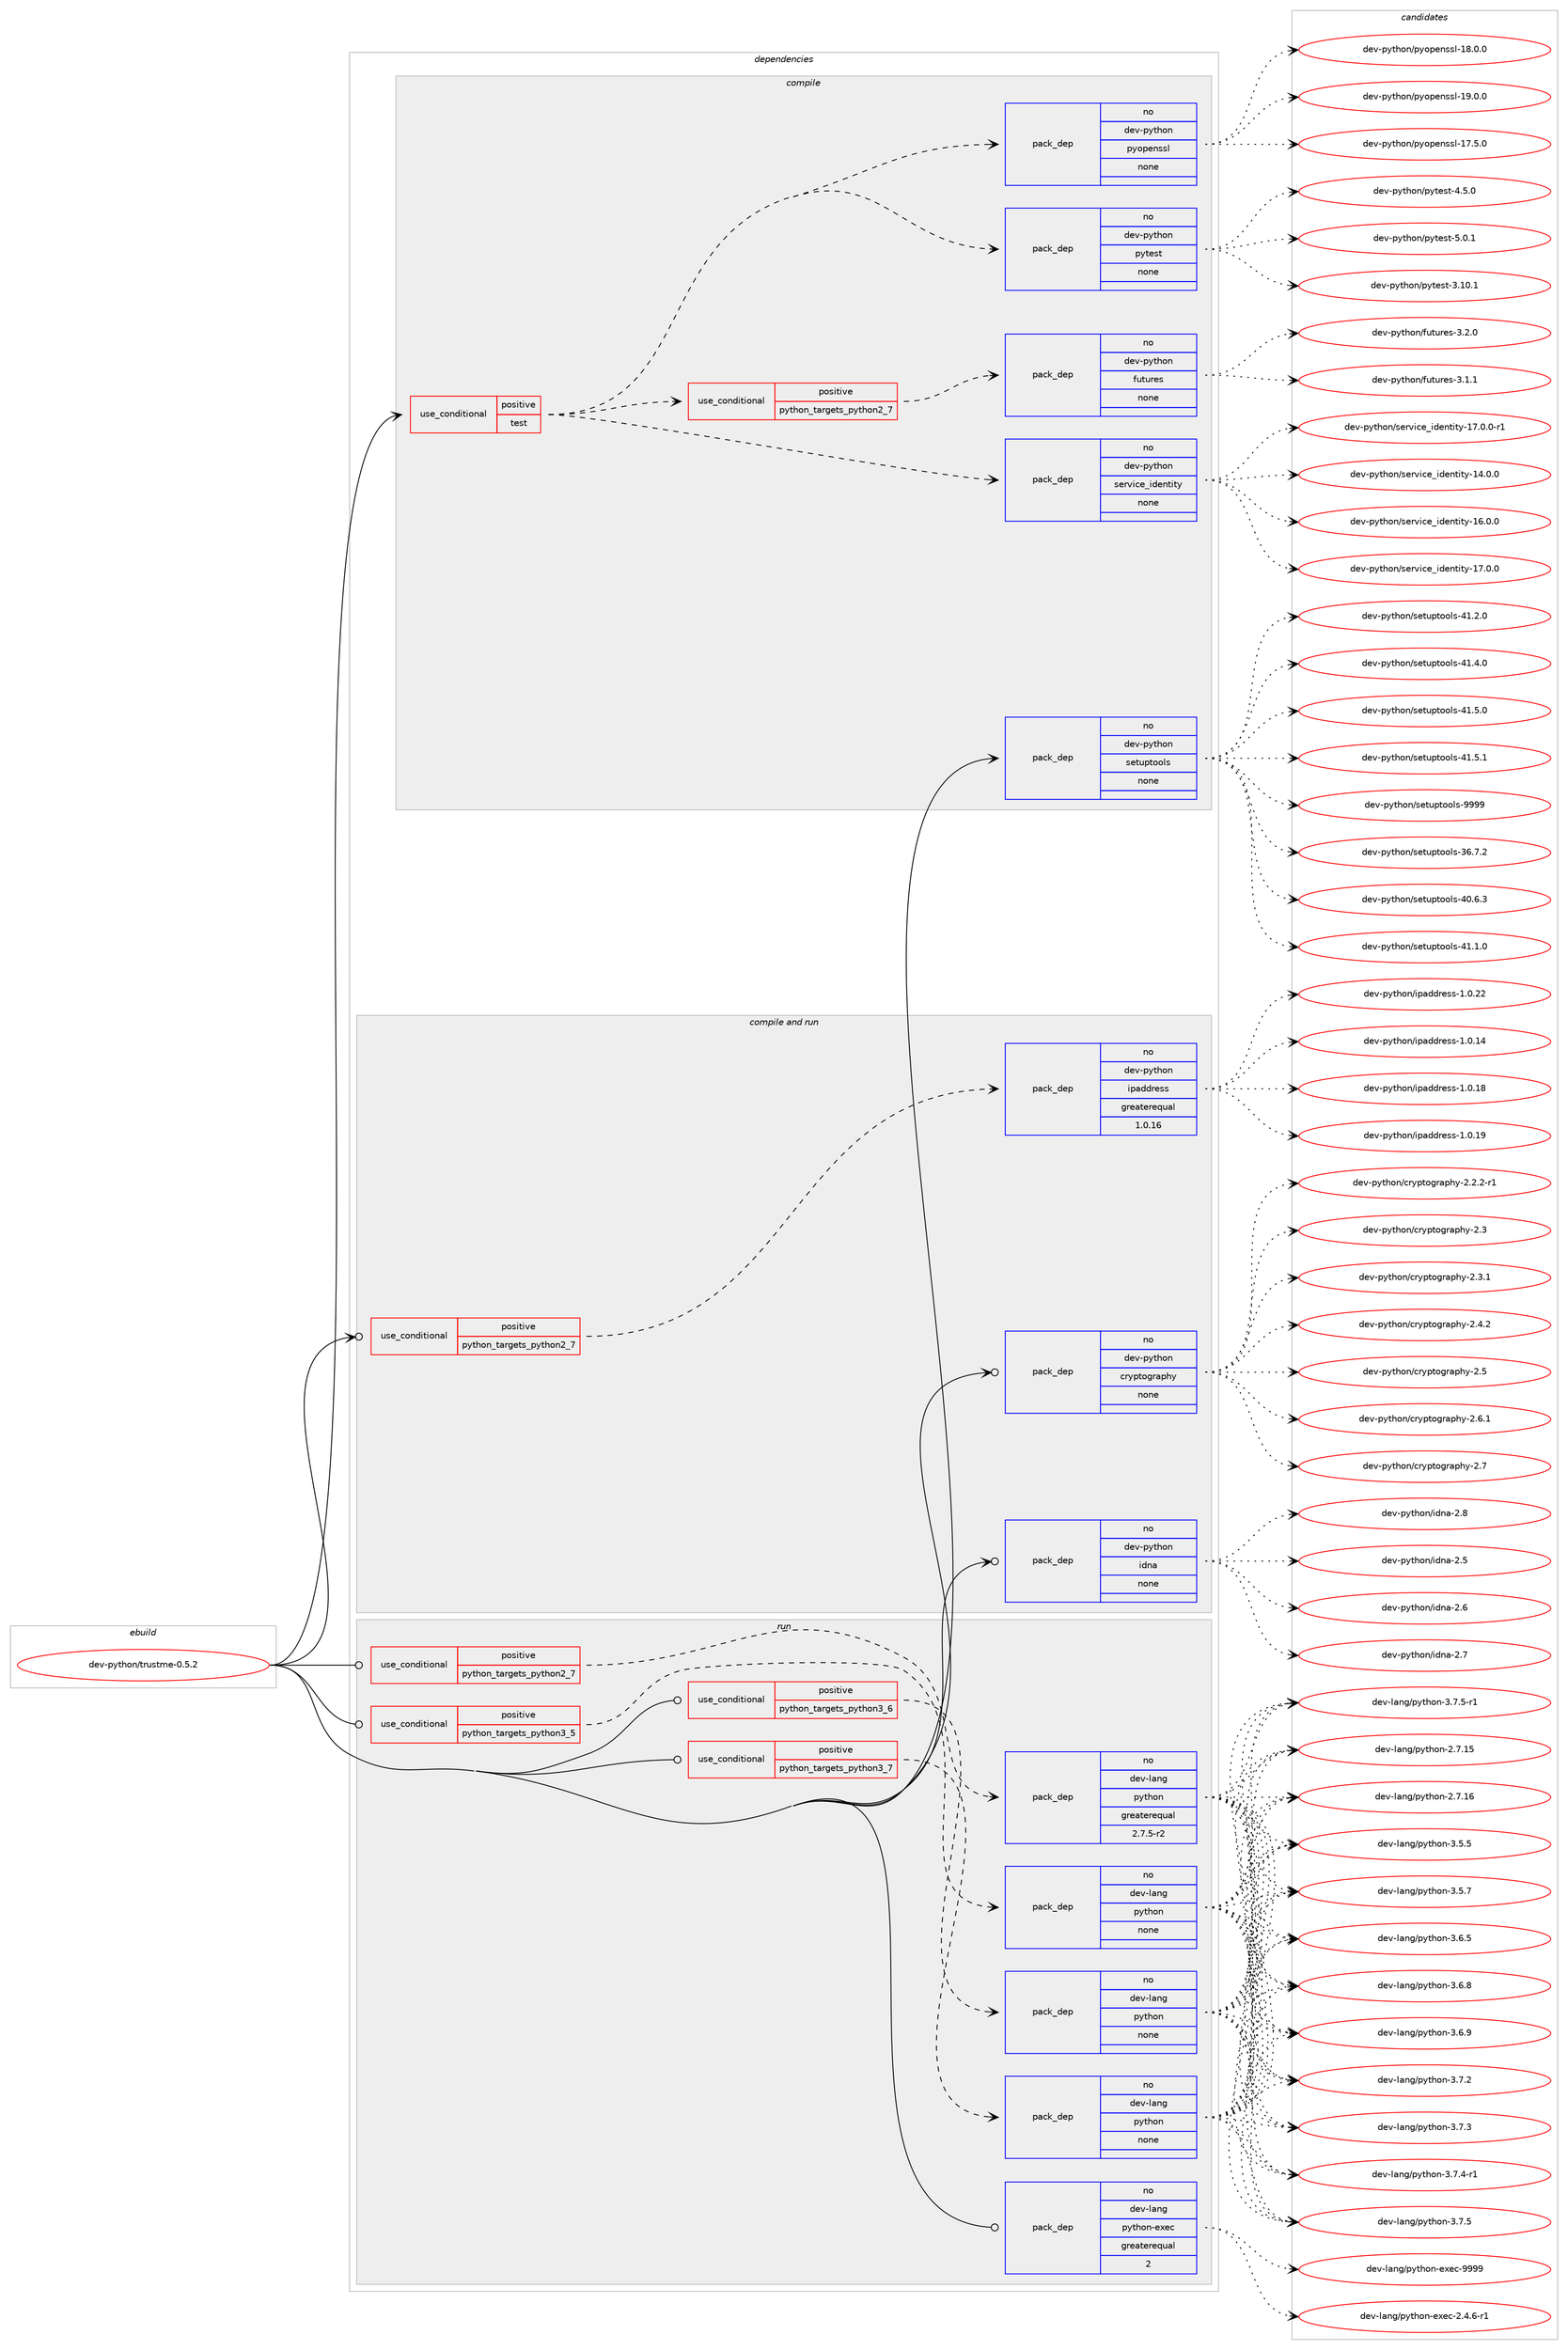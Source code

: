 digraph prolog {

# *************
# Graph options
# *************

newrank=true;
concentrate=true;
compound=true;
graph [rankdir=LR,fontname=Helvetica,fontsize=10,ranksep=1.5];#, ranksep=2.5, nodesep=0.2];
edge  [arrowhead=vee];
node  [fontname=Helvetica,fontsize=10];

# **********
# The ebuild
# **********

subgraph cluster_leftcol {
color=gray;
rank=same;
label=<<i>ebuild</i>>;
id [label="dev-python/trustme-0.5.2", color=red, width=4, href="../dev-python/trustme-0.5.2.svg"];
}

# ****************
# The dependencies
# ****************

subgraph cluster_midcol {
color=gray;
label=<<i>dependencies</i>>;
subgraph cluster_compile {
fillcolor="#eeeeee";
style=filled;
label=<<i>compile</i>>;
subgraph cond150688 {
dependency641426 [label=<<TABLE BORDER="0" CELLBORDER="1" CELLSPACING="0" CELLPADDING="4"><TR><TD ROWSPAN="3" CELLPADDING="10">use_conditional</TD></TR><TR><TD>positive</TD></TR><TR><TD>test</TD></TR></TABLE>>, shape=none, color=red];
subgraph pack478856 {
dependency641427 [label=<<TABLE BORDER="0" CELLBORDER="1" CELLSPACING="0" CELLPADDING="4" WIDTH="220"><TR><TD ROWSPAN="6" CELLPADDING="30">pack_dep</TD></TR><TR><TD WIDTH="110">no</TD></TR><TR><TD>dev-python</TD></TR><TR><TD>pytest</TD></TR><TR><TD>none</TD></TR><TR><TD></TD></TR></TABLE>>, shape=none, color=blue];
}
dependency641426:e -> dependency641427:w [weight=20,style="dashed",arrowhead="vee"];
subgraph pack478857 {
dependency641428 [label=<<TABLE BORDER="0" CELLBORDER="1" CELLSPACING="0" CELLPADDING="4" WIDTH="220"><TR><TD ROWSPAN="6" CELLPADDING="30">pack_dep</TD></TR><TR><TD WIDTH="110">no</TD></TR><TR><TD>dev-python</TD></TR><TR><TD>pyopenssl</TD></TR><TR><TD>none</TD></TR><TR><TD></TD></TR></TABLE>>, shape=none, color=blue];
}
dependency641426:e -> dependency641428:w [weight=20,style="dashed",arrowhead="vee"];
subgraph pack478858 {
dependency641429 [label=<<TABLE BORDER="0" CELLBORDER="1" CELLSPACING="0" CELLPADDING="4" WIDTH="220"><TR><TD ROWSPAN="6" CELLPADDING="30">pack_dep</TD></TR><TR><TD WIDTH="110">no</TD></TR><TR><TD>dev-python</TD></TR><TR><TD>service_identity</TD></TR><TR><TD>none</TD></TR><TR><TD></TD></TR></TABLE>>, shape=none, color=blue];
}
dependency641426:e -> dependency641429:w [weight=20,style="dashed",arrowhead="vee"];
subgraph cond150689 {
dependency641430 [label=<<TABLE BORDER="0" CELLBORDER="1" CELLSPACING="0" CELLPADDING="4"><TR><TD ROWSPAN="3" CELLPADDING="10">use_conditional</TD></TR><TR><TD>positive</TD></TR><TR><TD>python_targets_python2_7</TD></TR></TABLE>>, shape=none, color=red];
subgraph pack478859 {
dependency641431 [label=<<TABLE BORDER="0" CELLBORDER="1" CELLSPACING="0" CELLPADDING="4" WIDTH="220"><TR><TD ROWSPAN="6" CELLPADDING="30">pack_dep</TD></TR><TR><TD WIDTH="110">no</TD></TR><TR><TD>dev-python</TD></TR><TR><TD>futures</TD></TR><TR><TD>none</TD></TR><TR><TD></TD></TR></TABLE>>, shape=none, color=blue];
}
dependency641430:e -> dependency641431:w [weight=20,style="dashed",arrowhead="vee"];
}
dependency641426:e -> dependency641430:w [weight=20,style="dashed",arrowhead="vee"];
}
id:e -> dependency641426:w [weight=20,style="solid",arrowhead="vee"];
subgraph pack478860 {
dependency641432 [label=<<TABLE BORDER="0" CELLBORDER="1" CELLSPACING="0" CELLPADDING="4" WIDTH="220"><TR><TD ROWSPAN="6" CELLPADDING="30">pack_dep</TD></TR><TR><TD WIDTH="110">no</TD></TR><TR><TD>dev-python</TD></TR><TR><TD>setuptools</TD></TR><TR><TD>none</TD></TR><TR><TD></TD></TR></TABLE>>, shape=none, color=blue];
}
id:e -> dependency641432:w [weight=20,style="solid",arrowhead="vee"];
}
subgraph cluster_compileandrun {
fillcolor="#eeeeee";
style=filled;
label=<<i>compile and run</i>>;
subgraph cond150690 {
dependency641433 [label=<<TABLE BORDER="0" CELLBORDER="1" CELLSPACING="0" CELLPADDING="4"><TR><TD ROWSPAN="3" CELLPADDING="10">use_conditional</TD></TR><TR><TD>positive</TD></TR><TR><TD>python_targets_python2_7</TD></TR></TABLE>>, shape=none, color=red];
subgraph pack478861 {
dependency641434 [label=<<TABLE BORDER="0" CELLBORDER="1" CELLSPACING="0" CELLPADDING="4" WIDTH="220"><TR><TD ROWSPAN="6" CELLPADDING="30">pack_dep</TD></TR><TR><TD WIDTH="110">no</TD></TR><TR><TD>dev-python</TD></TR><TR><TD>ipaddress</TD></TR><TR><TD>greaterequal</TD></TR><TR><TD>1.0.16</TD></TR></TABLE>>, shape=none, color=blue];
}
dependency641433:e -> dependency641434:w [weight=20,style="dashed",arrowhead="vee"];
}
id:e -> dependency641433:w [weight=20,style="solid",arrowhead="odotvee"];
subgraph pack478862 {
dependency641435 [label=<<TABLE BORDER="0" CELLBORDER="1" CELLSPACING="0" CELLPADDING="4" WIDTH="220"><TR><TD ROWSPAN="6" CELLPADDING="30">pack_dep</TD></TR><TR><TD WIDTH="110">no</TD></TR><TR><TD>dev-python</TD></TR><TR><TD>cryptography</TD></TR><TR><TD>none</TD></TR><TR><TD></TD></TR></TABLE>>, shape=none, color=blue];
}
id:e -> dependency641435:w [weight=20,style="solid",arrowhead="odotvee"];
subgraph pack478863 {
dependency641436 [label=<<TABLE BORDER="0" CELLBORDER="1" CELLSPACING="0" CELLPADDING="4" WIDTH="220"><TR><TD ROWSPAN="6" CELLPADDING="30">pack_dep</TD></TR><TR><TD WIDTH="110">no</TD></TR><TR><TD>dev-python</TD></TR><TR><TD>idna</TD></TR><TR><TD>none</TD></TR><TR><TD></TD></TR></TABLE>>, shape=none, color=blue];
}
id:e -> dependency641436:w [weight=20,style="solid",arrowhead="odotvee"];
}
subgraph cluster_run {
fillcolor="#eeeeee";
style=filled;
label=<<i>run</i>>;
subgraph cond150691 {
dependency641437 [label=<<TABLE BORDER="0" CELLBORDER="1" CELLSPACING="0" CELLPADDING="4"><TR><TD ROWSPAN="3" CELLPADDING="10">use_conditional</TD></TR><TR><TD>positive</TD></TR><TR><TD>python_targets_python2_7</TD></TR></TABLE>>, shape=none, color=red];
subgraph pack478864 {
dependency641438 [label=<<TABLE BORDER="0" CELLBORDER="1" CELLSPACING="0" CELLPADDING="4" WIDTH="220"><TR><TD ROWSPAN="6" CELLPADDING="30">pack_dep</TD></TR><TR><TD WIDTH="110">no</TD></TR><TR><TD>dev-lang</TD></TR><TR><TD>python</TD></TR><TR><TD>greaterequal</TD></TR><TR><TD>2.7.5-r2</TD></TR></TABLE>>, shape=none, color=blue];
}
dependency641437:e -> dependency641438:w [weight=20,style="dashed",arrowhead="vee"];
}
id:e -> dependency641437:w [weight=20,style="solid",arrowhead="odot"];
subgraph cond150692 {
dependency641439 [label=<<TABLE BORDER="0" CELLBORDER="1" CELLSPACING="0" CELLPADDING="4"><TR><TD ROWSPAN="3" CELLPADDING="10">use_conditional</TD></TR><TR><TD>positive</TD></TR><TR><TD>python_targets_python3_5</TD></TR></TABLE>>, shape=none, color=red];
subgraph pack478865 {
dependency641440 [label=<<TABLE BORDER="0" CELLBORDER="1" CELLSPACING="0" CELLPADDING="4" WIDTH="220"><TR><TD ROWSPAN="6" CELLPADDING="30">pack_dep</TD></TR><TR><TD WIDTH="110">no</TD></TR><TR><TD>dev-lang</TD></TR><TR><TD>python</TD></TR><TR><TD>none</TD></TR><TR><TD></TD></TR></TABLE>>, shape=none, color=blue];
}
dependency641439:e -> dependency641440:w [weight=20,style="dashed",arrowhead="vee"];
}
id:e -> dependency641439:w [weight=20,style="solid",arrowhead="odot"];
subgraph cond150693 {
dependency641441 [label=<<TABLE BORDER="0" CELLBORDER="1" CELLSPACING="0" CELLPADDING="4"><TR><TD ROWSPAN="3" CELLPADDING="10">use_conditional</TD></TR><TR><TD>positive</TD></TR><TR><TD>python_targets_python3_6</TD></TR></TABLE>>, shape=none, color=red];
subgraph pack478866 {
dependency641442 [label=<<TABLE BORDER="0" CELLBORDER="1" CELLSPACING="0" CELLPADDING="4" WIDTH="220"><TR><TD ROWSPAN="6" CELLPADDING="30">pack_dep</TD></TR><TR><TD WIDTH="110">no</TD></TR><TR><TD>dev-lang</TD></TR><TR><TD>python</TD></TR><TR><TD>none</TD></TR><TR><TD></TD></TR></TABLE>>, shape=none, color=blue];
}
dependency641441:e -> dependency641442:w [weight=20,style="dashed",arrowhead="vee"];
}
id:e -> dependency641441:w [weight=20,style="solid",arrowhead="odot"];
subgraph cond150694 {
dependency641443 [label=<<TABLE BORDER="0" CELLBORDER="1" CELLSPACING="0" CELLPADDING="4"><TR><TD ROWSPAN="3" CELLPADDING="10">use_conditional</TD></TR><TR><TD>positive</TD></TR><TR><TD>python_targets_python3_7</TD></TR></TABLE>>, shape=none, color=red];
subgraph pack478867 {
dependency641444 [label=<<TABLE BORDER="0" CELLBORDER="1" CELLSPACING="0" CELLPADDING="4" WIDTH="220"><TR><TD ROWSPAN="6" CELLPADDING="30">pack_dep</TD></TR><TR><TD WIDTH="110">no</TD></TR><TR><TD>dev-lang</TD></TR><TR><TD>python</TD></TR><TR><TD>none</TD></TR><TR><TD></TD></TR></TABLE>>, shape=none, color=blue];
}
dependency641443:e -> dependency641444:w [weight=20,style="dashed",arrowhead="vee"];
}
id:e -> dependency641443:w [weight=20,style="solid",arrowhead="odot"];
subgraph pack478868 {
dependency641445 [label=<<TABLE BORDER="0" CELLBORDER="1" CELLSPACING="0" CELLPADDING="4" WIDTH="220"><TR><TD ROWSPAN="6" CELLPADDING="30">pack_dep</TD></TR><TR><TD WIDTH="110">no</TD></TR><TR><TD>dev-lang</TD></TR><TR><TD>python-exec</TD></TR><TR><TD>greaterequal</TD></TR><TR><TD>2</TD></TR></TABLE>>, shape=none, color=blue];
}
id:e -> dependency641445:w [weight=20,style="solid",arrowhead="odot"];
}
}

# **************
# The candidates
# **************

subgraph cluster_choices {
rank=same;
color=gray;
label=<<i>candidates</i>>;

subgraph choice478856 {
color=black;
nodesep=1;
choice100101118451121211161041111104711212111610111511645514649484649 [label="dev-python/pytest-3.10.1", color=red, width=4,href="../dev-python/pytest-3.10.1.svg"];
choice1001011184511212111610411111047112121116101115116455246534648 [label="dev-python/pytest-4.5.0", color=red, width=4,href="../dev-python/pytest-4.5.0.svg"];
choice1001011184511212111610411111047112121116101115116455346484649 [label="dev-python/pytest-5.0.1", color=red, width=4,href="../dev-python/pytest-5.0.1.svg"];
dependency641427:e -> choice100101118451121211161041111104711212111610111511645514649484649:w [style=dotted,weight="100"];
dependency641427:e -> choice1001011184511212111610411111047112121116101115116455246534648:w [style=dotted,weight="100"];
dependency641427:e -> choice1001011184511212111610411111047112121116101115116455346484649:w [style=dotted,weight="100"];
}
subgraph choice478857 {
color=black;
nodesep=1;
choice100101118451121211161041111104711212111111210111011511510845495546534648 [label="dev-python/pyopenssl-17.5.0", color=red, width=4,href="../dev-python/pyopenssl-17.5.0.svg"];
choice100101118451121211161041111104711212111111210111011511510845495646484648 [label="dev-python/pyopenssl-18.0.0", color=red, width=4,href="../dev-python/pyopenssl-18.0.0.svg"];
choice100101118451121211161041111104711212111111210111011511510845495746484648 [label="dev-python/pyopenssl-19.0.0", color=red, width=4,href="../dev-python/pyopenssl-19.0.0.svg"];
dependency641428:e -> choice100101118451121211161041111104711212111111210111011511510845495546534648:w [style=dotted,weight="100"];
dependency641428:e -> choice100101118451121211161041111104711212111111210111011511510845495646484648:w [style=dotted,weight="100"];
dependency641428:e -> choice100101118451121211161041111104711212111111210111011511510845495746484648:w [style=dotted,weight="100"];
}
subgraph choice478858 {
color=black;
nodesep=1;
choice1001011184511212111610411111047115101114118105991019510510010111011610511612145495246484648 [label="dev-python/service_identity-14.0.0", color=red, width=4,href="../dev-python/service_identity-14.0.0.svg"];
choice1001011184511212111610411111047115101114118105991019510510010111011610511612145495446484648 [label="dev-python/service_identity-16.0.0", color=red, width=4,href="../dev-python/service_identity-16.0.0.svg"];
choice1001011184511212111610411111047115101114118105991019510510010111011610511612145495546484648 [label="dev-python/service_identity-17.0.0", color=red, width=4,href="../dev-python/service_identity-17.0.0.svg"];
choice10010111845112121116104111110471151011141181059910195105100101110116105116121454955464846484511449 [label="dev-python/service_identity-17.0.0-r1", color=red, width=4,href="../dev-python/service_identity-17.0.0-r1.svg"];
dependency641429:e -> choice1001011184511212111610411111047115101114118105991019510510010111011610511612145495246484648:w [style=dotted,weight="100"];
dependency641429:e -> choice1001011184511212111610411111047115101114118105991019510510010111011610511612145495446484648:w [style=dotted,weight="100"];
dependency641429:e -> choice1001011184511212111610411111047115101114118105991019510510010111011610511612145495546484648:w [style=dotted,weight="100"];
dependency641429:e -> choice10010111845112121116104111110471151011141181059910195105100101110116105116121454955464846484511449:w [style=dotted,weight="100"];
}
subgraph choice478859 {
color=black;
nodesep=1;
choice1001011184511212111610411111047102117116117114101115455146494649 [label="dev-python/futures-3.1.1", color=red, width=4,href="../dev-python/futures-3.1.1.svg"];
choice1001011184511212111610411111047102117116117114101115455146504648 [label="dev-python/futures-3.2.0", color=red, width=4,href="../dev-python/futures-3.2.0.svg"];
dependency641431:e -> choice1001011184511212111610411111047102117116117114101115455146494649:w [style=dotted,weight="100"];
dependency641431:e -> choice1001011184511212111610411111047102117116117114101115455146504648:w [style=dotted,weight="100"];
}
subgraph choice478860 {
color=black;
nodesep=1;
choice100101118451121211161041111104711510111611711211611111110811545515446554650 [label="dev-python/setuptools-36.7.2", color=red, width=4,href="../dev-python/setuptools-36.7.2.svg"];
choice100101118451121211161041111104711510111611711211611111110811545524846544651 [label="dev-python/setuptools-40.6.3", color=red, width=4,href="../dev-python/setuptools-40.6.3.svg"];
choice100101118451121211161041111104711510111611711211611111110811545524946494648 [label="dev-python/setuptools-41.1.0", color=red, width=4,href="../dev-python/setuptools-41.1.0.svg"];
choice100101118451121211161041111104711510111611711211611111110811545524946504648 [label="dev-python/setuptools-41.2.0", color=red, width=4,href="../dev-python/setuptools-41.2.0.svg"];
choice100101118451121211161041111104711510111611711211611111110811545524946524648 [label="dev-python/setuptools-41.4.0", color=red, width=4,href="../dev-python/setuptools-41.4.0.svg"];
choice100101118451121211161041111104711510111611711211611111110811545524946534648 [label="dev-python/setuptools-41.5.0", color=red, width=4,href="../dev-python/setuptools-41.5.0.svg"];
choice100101118451121211161041111104711510111611711211611111110811545524946534649 [label="dev-python/setuptools-41.5.1", color=red, width=4,href="../dev-python/setuptools-41.5.1.svg"];
choice10010111845112121116104111110471151011161171121161111111081154557575757 [label="dev-python/setuptools-9999", color=red, width=4,href="../dev-python/setuptools-9999.svg"];
dependency641432:e -> choice100101118451121211161041111104711510111611711211611111110811545515446554650:w [style=dotted,weight="100"];
dependency641432:e -> choice100101118451121211161041111104711510111611711211611111110811545524846544651:w [style=dotted,weight="100"];
dependency641432:e -> choice100101118451121211161041111104711510111611711211611111110811545524946494648:w [style=dotted,weight="100"];
dependency641432:e -> choice100101118451121211161041111104711510111611711211611111110811545524946504648:w [style=dotted,weight="100"];
dependency641432:e -> choice100101118451121211161041111104711510111611711211611111110811545524946524648:w [style=dotted,weight="100"];
dependency641432:e -> choice100101118451121211161041111104711510111611711211611111110811545524946534648:w [style=dotted,weight="100"];
dependency641432:e -> choice100101118451121211161041111104711510111611711211611111110811545524946534649:w [style=dotted,weight="100"];
dependency641432:e -> choice10010111845112121116104111110471151011161171121161111111081154557575757:w [style=dotted,weight="100"];
}
subgraph choice478861 {
color=black;
nodesep=1;
choice10010111845112121116104111110471051129710010011410111511545494648464952 [label="dev-python/ipaddress-1.0.14", color=red, width=4,href="../dev-python/ipaddress-1.0.14.svg"];
choice10010111845112121116104111110471051129710010011410111511545494648464956 [label="dev-python/ipaddress-1.0.18", color=red, width=4,href="../dev-python/ipaddress-1.0.18.svg"];
choice10010111845112121116104111110471051129710010011410111511545494648464957 [label="dev-python/ipaddress-1.0.19", color=red, width=4,href="../dev-python/ipaddress-1.0.19.svg"];
choice10010111845112121116104111110471051129710010011410111511545494648465050 [label="dev-python/ipaddress-1.0.22", color=red, width=4,href="../dev-python/ipaddress-1.0.22.svg"];
dependency641434:e -> choice10010111845112121116104111110471051129710010011410111511545494648464952:w [style=dotted,weight="100"];
dependency641434:e -> choice10010111845112121116104111110471051129710010011410111511545494648464956:w [style=dotted,weight="100"];
dependency641434:e -> choice10010111845112121116104111110471051129710010011410111511545494648464957:w [style=dotted,weight="100"];
dependency641434:e -> choice10010111845112121116104111110471051129710010011410111511545494648465050:w [style=dotted,weight="100"];
}
subgraph choice478862 {
color=black;
nodesep=1;
choice100101118451121211161041111104799114121112116111103114971121041214550465046504511449 [label="dev-python/cryptography-2.2.2-r1", color=red, width=4,href="../dev-python/cryptography-2.2.2-r1.svg"];
choice1001011184511212111610411111047991141211121161111031149711210412145504651 [label="dev-python/cryptography-2.3", color=red, width=4,href="../dev-python/cryptography-2.3.svg"];
choice10010111845112121116104111110479911412111211611110311497112104121455046514649 [label="dev-python/cryptography-2.3.1", color=red, width=4,href="../dev-python/cryptography-2.3.1.svg"];
choice10010111845112121116104111110479911412111211611110311497112104121455046524650 [label="dev-python/cryptography-2.4.2", color=red, width=4,href="../dev-python/cryptography-2.4.2.svg"];
choice1001011184511212111610411111047991141211121161111031149711210412145504653 [label="dev-python/cryptography-2.5", color=red, width=4,href="../dev-python/cryptography-2.5.svg"];
choice10010111845112121116104111110479911412111211611110311497112104121455046544649 [label="dev-python/cryptography-2.6.1", color=red, width=4,href="../dev-python/cryptography-2.6.1.svg"];
choice1001011184511212111610411111047991141211121161111031149711210412145504655 [label="dev-python/cryptography-2.7", color=red, width=4,href="../dev-python/cryptography-2.7.svg"];
dependency641435:e -> choice100101118451121211161041111104799114121112116111103114971121041214550465046504511449:w [style=dotted,weight="100"];
dependency641435:e -> choice1001011184511212111610411111047991141211121161111031149711210412145504651:w [style=dotted,weight="100"];
dependency641435:e -> choice10010111845112121116104111110479911412111211611110311497112104121455046514649:w [style=dotted,weight="100"];
dependency641435:e -> choice10010111845112121116104111110479911412111211611110311497112104121455046524650:w [style=dotted,weight="100"];
dependency641435:e -> choice1001011184511212111610411111047991141211121161111031149711210412145504653:w [style=dotted,weight="100"];
dependency641435:e -> choice10010111845112121116104111110479911412111211611110311497112104121455046544649:w [style=dotted,weight="100"];
dependency641435:e -> choice1001011184511212111610411111047991141211121161111031149711210412145504655:w [style=dotted,weight="100"];
}
subgraph choice478863 {
color=black;
nodesep=1;
choice10010111845112121116104111110471051001109745504653 [label="dev-python/idna-2.5", color=red, width=4,href="../dev-python/idna-2.5.svg"];
choice10010111845112121116104111110471051001109745504654 [label="dev-python/idna-2.6", color=red, width=4,href="../dev-python/idna-2.6.svg"];
choice10010111845112121116104111110471051001109745504655 [label="dev-python/idna-2.7", color=red, width=4,href="../dev-python/idna-2.7.svg"];
choice10010111845112121116104111110471051001109745504656 [label="dev-python/idna-2.8", color=red, width=4,href="../dev-python/idna-2.8.svg"];
dependency641436:e -> choice10010111845112121116104111110471051001109745504653:w [style=dotted,weight="100"];
dependency641436:e -> choice10010111845112121116104111110471051001109745504654:w [style=dotted,weight="100"];
dependency641436:e -> choice10010111845112121116104111110471051001109745504655:w [style=dotted,weight="100"];
dependency641436:e -> choice10010111845112121116104111110471051001109745504656:w [style=dotted,weight="100"];
}
subgraph choice478864 {
color=black;
nodesep=1;
choice10010111845108971101034711212111610411111045504655464953 [label="dev-lang/python-2.7.15", color=red, width=4,href="../dev-lang/python-2.7.15.svg"];
choice10010111845108971101034711212111610411111045504655464954 [label="dev-lang/python-2.7.16", color=red, width=4,href="../dev-lang/python-2.7.16.svg"];
choice100101118451089711010347112121116104111110455146534653 [label="dev-lang/python-3.5.5", color=red, width=4,href="../dev-lang/python-3.5.5.svg"];
choice100101118451089711010347112121116104111110455146534655 [label="dev-lang/python-3.5.7", color=red, width=4,href="../dev-lang/python-3.5.7.svg"];
choice100101118451089711010347112121116104111110455146544653 [label="dev-lang/python-3.6.5", color=red, width=4,href="../dev-lang/python-3.6.5.svg"];
choice100101118451089711010347112121116104111110455146544656 [label="dev-lang/python-3.6.8", color=red, width=4,href="../dev-lang/python-3.6.8.svg"];
choice100101118451089711010347112121116104111110455146544657 [label="dev-lang/python-3.6.9", color=red, width=4,href="../dev-lang/python-3.6.9.svg"];
choice100101118451089711010347112121116104111110455146554650 [label="dev-lang/python-3.7.2", color=red, width=4,href="../dev-lang/python-3.7.2.svg"];
choice100101118451089711010347112121116104111110455146554651 [label="dev-lang/python-3.7.3", color=red, width=4,href="../dev-lang/python-3.7.3.svg"];
choice1001011184510897110103471121211161041111104551465546524511449 [label="dev-lang/python-3.7.4-r1", color=red, width=4,href="../dev-lang/python-3.7.4-r1.svg"];
choice100101118451089711010347112121116104111110455146554653 [label="dev-lang/python-3.7.5", color=red, width=4,href="../dev-lang/python-3.7.5.svg"];
choice1001011184510897110103471121211161041111104551465546534511449 [label="dev-lang/python-3.7.5-r1", color=red, width=4,href="../dev-lang/python-3.7.5-r1.svg"];
dependency641438:e -> choice10010111845108971101034711212111610411111045504655464953:w [style=dotted,weight="100"];
dependency641438:e -> choice10010111845108971101034711212111610411111045504655464954:w [style=dotted,weight="100"];
dependency641438:e -> choice100101118451089711010347112121116104111110455146534653:w [style=dotted,weight="100"];
dependency641438:e -> choice100101118451089711010347112121116104111110455146534655:w [style=dotted,weight="100"];
dependency641438:e -> choice100101118451089711010347112121116104111110455146544653:w [style=dotted,weight="100"];
dependency641438:e -> choice100101118451089711010347112121116104111110455146544656:w [style=dotted,weight="100"];
dependency641438:e -> choice100101118451089711010347112121116104111110455146544657:w [style=dotted,weight="100"];
dependency641438:e -> choice100101118451089711010347112121116104111110455146554650:w [style=dotted,weight="100"];
dependency641438:e -> choice100101118451089711010347112121116104111110455146554651:w [style=dotted,weight="100"];
dependency641438:e -> choice1001011184510897110103471121211161041111104551465546524511449:w [style=dotted,weight="100"];
dependency641438:e -> choice100101118451089711010347112121116104111110455146554653:w [style=dotted,weight="100"];
dependency641438:e -> choice1001011184510897110103471121211161041111104551465546534511449:w [style=dotted,weight="100"];
}
subgraph choice478865 {
color=black;
nodesep=1;
choice10010111845108971101034711212111610411111045504655464953 [label="dev-lang/python-2.7.15", color=red, width=4,href="../dev-lang/python-2.7.15.svg"];
choice10010111845108971101034711212111610411111045504655464954 [label="dev-lang/python-2.7.16", color=red, width=4,href="../dev-lang/python-2.7.16.svg"];
choice100101118451089711010347112121116104111110455146534653 [label="dev-lang/python-3.5.5", color=red, width=4,href="../dev-lang/python-3.5.5.svg"];
choice100101118451089711010347112121116104111110455146534655 [label="dev-lang/python-3.5.7", color=red, width=4,href="../dev-lang/python-3.5.7.svg"];
choice100101118451089711010347112121116104111110455146544653 [label="dev-lang/python-3.6.5", color=red, width=4,href="../dev-lang/python-3.6.5.svg"];
choice100101118451089711010347112121116104111110455146544656 [label="dev-lang/python-3.6.8", color=red, width=4,href="../dev-lang/python-3.6.8.svg"];
choice100101118451089711010347112121116104111110455146544657 [label="dev-lang/python-3.6.9", color=red, width=4,href="../dev-lang/python-3.6.9.svg"];
choice100101118451089711010347112121116104111110455146554650 [label="dev-lang/python-3.7.2", color=red, width=4,href="../dev-lang/python-3.7.2.svg"];
choice100101118451089711010347112121116104111110455146554651 [label="dev-lang/python-3.7.3", color=red, width=4,href="../dev-lang/python-3.7.3.svg"];
choice1001011184510897110103471121211161041111104551465546524511449 [label="dev-lang/python-3.7.4-r1", color=red, width=4,href="../dev-lang/python-3.7.4-r1.svg"];
choice100101118451089711010347112121116104111110455146554653 [label="dev-lang/python-3.7.5", color=red, width=4,href="../dev-lang/python-3.7.5.svg"];
choice1001011184510897110103471121211161041111104551465546534511449 [label="dev-lang/python-3.7.5-r1", color=red, width=4,href="../dev-lang/python-3.7.5-r1.svg"];
dependency641440:e -> choice10010111845108971101034711212111610411111045504655464953:w [style=dotted,weight="100"];
dependency641440:e -> choice10010111845108971101034711212111610411111045504655464954:w [style=dotted,weight="100"];
dependency641440:e -> choice100101118451089711010347112121116104111110455146534653:w [style=dotted,weight="100"];
dependency641440:e -> choice100101118451089711010347112121116104111110455146534655:w [style=dotted,weight="100"];
dependency641440:e -> choice100101118451089711010347112121116104111110455146544653:w [style=dotted,weight="100"];
dependency641440:e -> choice100101118451089711010347112121116104111110455146544656:w [style=dotted,weight="100"];
dependency641440:e -> choice100101118451089711010347112121116104111110455146544657:w [style=dotted,weight="100"];
dependency641440:e -> choice100101118451089711010347112121116104111110455146554650:w [style=dotted,weight="100"];
dependency641440:e -> choice100101118451089711010347112121116104111110455146554651:w [style=dotted,weight="100"];
dependency641440:e -> choice1001011184510897110103471121211161041111104551465546524511449:w [style=dotted,weight="100"];
dependency641440:e -> choice100101118451089711010347112121116104111110455146554653:w [style=dotted,weight="100"];
dependency641440:e -> choice1001011184510897110103471121211161041111104551465546534511449:w [style=dotted,weight="100"];
}
subgraph choice478866 {
color=black;
nodesep=1;
choice10010111845108971101034711212111610411111045504655464953 [label="dev-lang/python-2.7.15", color=red, width=4,href="../dev-lang/python-2.7.15.svg"];
choice10010111845108971101034711212111610411111045504655464954 [label="dev-lang/python-2.7.16", color=red, width=4,href="../dev-lang/python-2.7.16.svg"];
choice100101118451089711010347112121116104111110455146534653 [label="dev-lang/python-3.5.5", color=red, width=4,href="../dev-lang/python-3.5.5.svg"];
choice100101118451089711010347112121116104111110455146534655 [label="dev-lang/python-3.5.7", color=red, width=4,href="../dev-lang/python-3.5.7.svg"];
choice100101118451089711010347112121116104111110455146544653 [label="dev-lang/python-3.6.5", color=red, width=4,href="../dev-lang/python-3.6.5.svg"];
choice100101118451089711010347112121116104111110455146544656 [label="dev-lang/python-3.6.8", color=red, width=4,href="../dev-lang/python-3.6.8.svg"];
choice100101118451089711010347112121116104111110455146544657 [label="dev-lang/python-3.6.9", color=red, width=4,href="../dev-lang/python-3.6.9.svg"];
choice100101118451089711010347112121116104111110455146554650 [label="dev-lang/python-3.7.2", color=red, width=4,href="../dev-lang/python-3.7.2.svg"];
choice100101118451089711010347112121116104111110455146554651 [label="dev-lang/python-3.7.3", color=red, width=4,href="../dev-lang/python-3.7.3.svg"];
choice1001011184510897110103471121211161041111104551465546524511449 [label="dev-lang/python-3.7.4-r1", color=red, width=4,href="../dev-lang/python-3.7.4-r1.svg"];
choice100101118451089711010347112121116104111110455146554653 [label="dev-lang/python-3.7.5", color=red, width=4,href="../dev-lang/python-3.7.5.svg"];
choice1001011184510897110103471121211161041111104551465546534511449 [label="dev-lang/python-3.7.5-r1", color=red, width=4,href="../dev-lang/python-3.7.5-r1.svg"];
dependency641442:e -> choice10010111845108971101034711212111610411111045504655464953:w [style=dotted,weight="100"];
dependency641442:e -> choice10010111845108971101034711212111610411111045504655464954:w [style=dotted,weight="100"];
dependency641442:e -> choice100101118451089711010347112121116104111110455146534653:w [style=dotted,weight="100"];
dependency641442:e -> choice100101118451089711010347112121116104111110455146534655:w [style=dotted,weight="100"];
dependency641442:e -> choice100101118451089711010347112121116104111110455146544653:w [style=dotted,weight="100"];
dependency641442:e -> choice100101118451089711010347112121116104111110455146544656:w [style=dotted,weight="100"];
dependency641442:e -> choice100101118451089711010347112121116104111110455146544657:w [style=dotted,weight="100"];
dependency641442:e -> choice100101118451089711010347112121116104111110455146554650:w [style=dotted,weight="100"];
dependency641442:e -> choice100101118451089711010347112121116104111110455146554651:w [style=dotted,weight="100"];
dependency641442:e -> choice1001011184510897110103471121211161041111104551465546524511449:w [style=dotted,weight="100"];
dependency641442:e -> choice100101118451089711010347112121116104111110455146554653:w [style=dotted,weight="100"];
dependency641442:e -> choice1001011184510897110103471121211161041111104551465546534511449:w [style=dotted,weight="100"];
}
subgraph choice478867 {
color=black;
nodesep=1;
choice10010111845108971101034711212111610411111045504655464953 [label="dev-lang/python-2.7.15", color=red, width=4,href="../dev-lang/python-2.7.15.svg"];
choice10010111845108971101034711212111610411111045504655464954 [label="dev-lang/python-2.7.16", color=red, width=4,href="../dev-lang/python-2.7.16.svg"];
choice100101118451089711010347112121116104111110455146534653 [label="dev-lang/python-3.5.5", color=red, width=4,href="../dev-lang/python-3.5.5.svg"];
choice100101118451089711010347112121116104111110455146534655 [label="dev-lang/python-3.5.7", color=red, width=4,href="../dev-lang/python-3.5.7.svg"];
choice100101118451089711010347112121116104111110455146544653 [label="dev-lang/python-3.6.5", color=red, width=4,href="../dev-lang/python-3.6.5.svg"];
choice100101118451089711010347112121116104111110455146544656 [label="dev-lang/python-3.6.8", color=red, width=4,href="../dev-lang/python-3.6.8.svg"];
choice100101118451089711010347112121116104111110455146544657 [label="dev-lang/python-3.6.9", color=red, width=4,href="../dev-lang/python-3.6.9.svg"];
choice100101118451089711010347112121116104111110455146554650 [label="dev-lang/python-3.7.2", color=red, width=4,href="../dev-lang/python-3.7.2.svg"];
choice100101118451089711010347112121116104111110455146554651 [label="dev-lang/python-3.7.3", color=red, width=4,href="../dev-lang/python-3.7.3.svg"];
choice1001011184510897110103471121211161041111104551465546524511449 [label="dev-lang/python-3.7.4-r1", color=red, width=4,href="../dev-lang/python-3.7.4-r1.svg"];
choice100101118451089711010347112121116104111110455146554653 [label="dev-lang/python-3.7.5", color=red, width=4,href="../dev-lang/python-3.7.5.svg"];
choice1001011184510897110103471121211161041111104551465546534511449 [label="dev-lang/python-3.7.5-r1", color=red, width=4,href="../dev-lang/python-3.7.5-r1.svg"];
dependency641444:e -> choice10010111845108971101034711212111610411111045504655464953:w [style=dotted,weight="100"];
dependency641444:e -> choice10010111845108971101034711212111610411111045504655464954:w [style=dotted,weight="100"];
dependency641444:e -> choice100101118451089711010347112121116104111110455146534653:w [style=dotted,weight="100"];
dependency641444:e -> choice100101118451089711010347112121116104111110455146534655:w [style=dotted,weight="100"];
dependency641444:e -> choice100101118451089711010347112121116104111110455146544653:w [style=dotted,weight="100"];
dependency641444:e -> choice100101118451089711010347112121116104111110455146544656:w [style=dotted,weight="100"];
dependency641444:e -> choice100101118451089711010347112121116104111110455146544657:w [style=dotted,weight="100"];
dependency641444:e -> choice100101118451089711010347112121116104111110455146554650:w [style=dotted,weight="100"];
dependency641444:e -> choice100101118451089711010347112121116104111110455146554651:w [style=dotted,weight="100"];
dependency641444:e -> choice1001011184510897110103471121211161041111104551465546524511449:w [style=dotted,weight="100"];
dependency641444:e -> choice100101118451089711010347112121116104111110455146554653:w [style=dotted,weight="100"];
dependency641444:e -> choice1001011184510897110103471121211161041111104551465546534511449:w [style=dotted,weight="100"];
}
subgraph choice478868 {
color=black;
nodesep=1;
choice10010111845108971101034711212111610411111045101120101994550465246544511449 [label="dev-lang/python-exec-2.4.6-r1", color=red, width=4,href="../dev-lang/python-exec-2.4.6-r1.svg"];
choice10010111845108971101034711212111610411111045101120101994557575757 [label="dev-lang/python-exec-9999", color=red, width=4,href="../dev-lang/python-exec-9999.svg"];
dependency641445:e -> choice10010111845108971101034711212111610411111045101120101994550465246544511449:w [style=dotted,weight="100"];
dependency641445:e -> choice10010111845108971101034711212111610411111045101120101994557575757:w [style=dotted,weight="100"];
}
}

}
